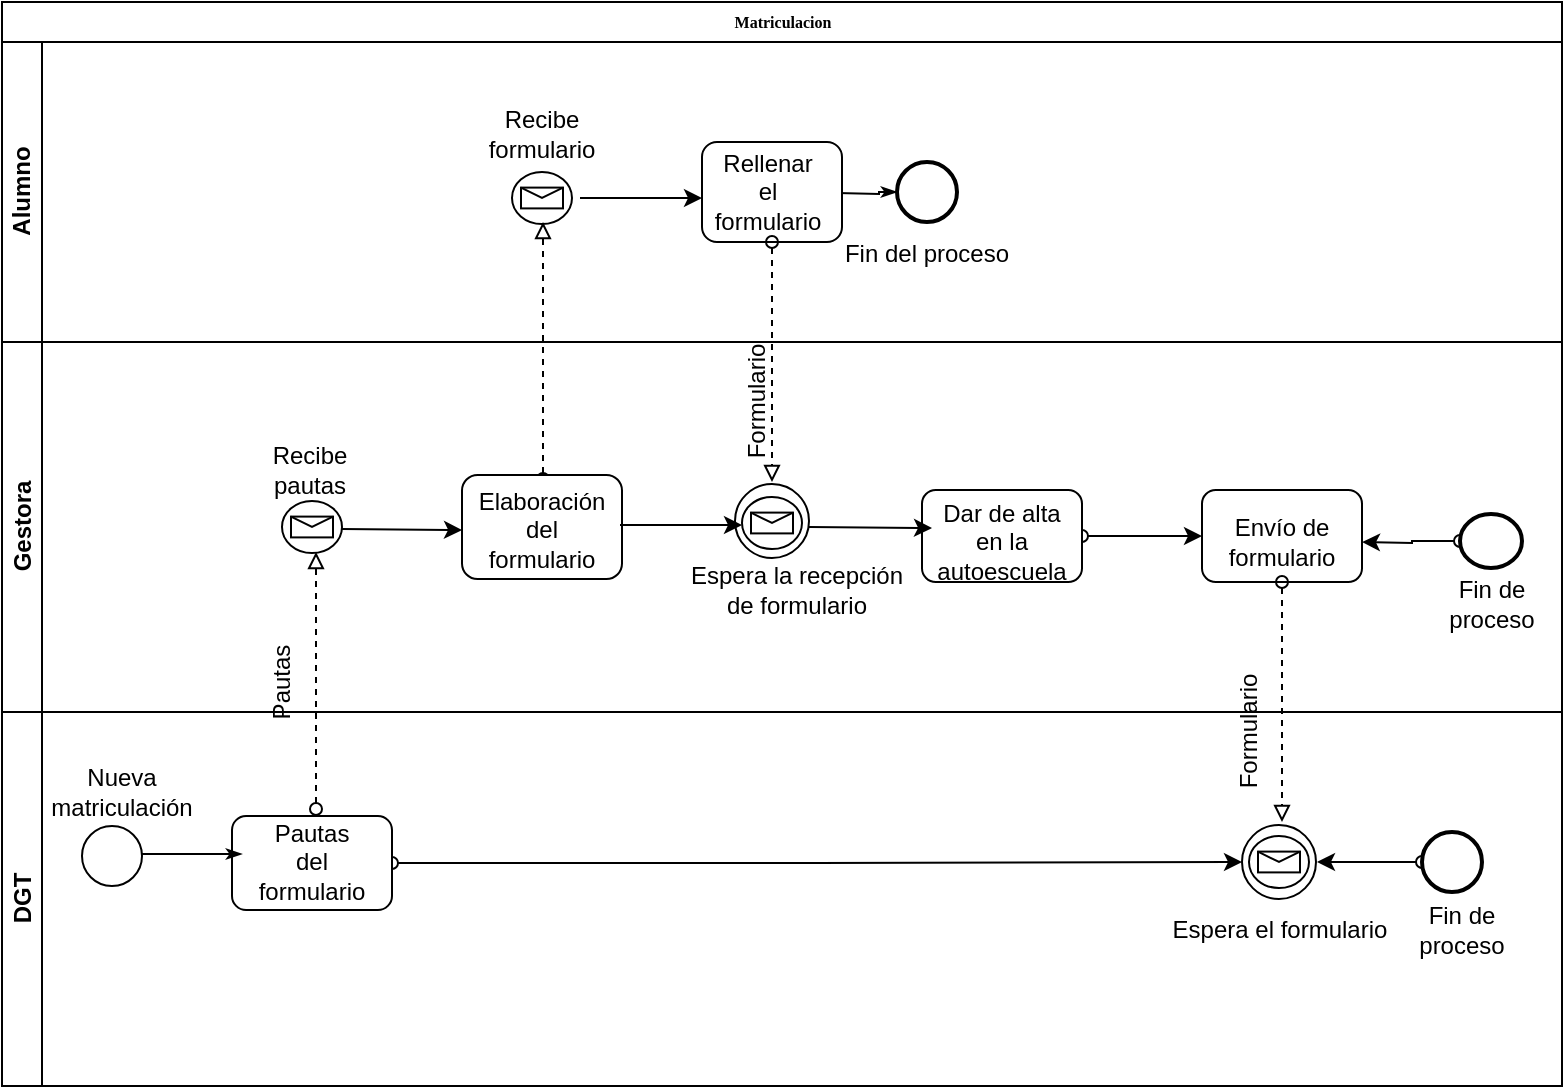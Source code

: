 <mxfile version="12.1.7" type="device" pages="1"><diagram name="Page-1" id="c7488fd3-1785-93aa-aadb-54a6760d102a"><mxGraphModel dx="1024" dy="485" grid="1" gridSize="10" guides="1" tooltips="1" connect="1" arrows="1" fold="1" page="1" pageScale="1" pageWidth="1100" pageHeight="850" background="#ffffff" math="0" shadow="0"><root><mxCell id="0"/><mxCell id="1" parent="0"/><mxCell id="2b4e8129b02d487f-1" value="Matriculacion" style="swimlane;html=1;childLayout=stackLayout;horizontal=1;startSize=20;horizontalStack=0;rounded=0;shadow=0;labelBackgroundColor=none;strokeColor=#000000;strokeWidth=1;fillColor=#ffffff;fontFamily=Verdana;fontSize=8;fontColor=#000000;align=center;" parent="1" vertex="1"><mxGeometry x="180" y="70" width="780" height="542" as="geometry"/></mxCell><mxCell id="2b4e8129b02d487f-2" value="&lt;div&gt;Alumno&lt;/div&gt;" style="swimlane;html=1;startSize=20;horizontal=0;" parent="2b4e8129b02d487f-1" vertex="1"><mxGeometry y="20" width="780" height="150" as="geometry"/></mxCell><mxCell id="2b4e8129b02d487f-20" style="edgeStyle=orthogonalEdgeStyle;rounded=0;html=1;labelBackgroundColor=none;startArrow=none;startFill=0;startSize=5;endArrow=classicThin;endFill=1;endSize=5;jettySize=auto;orthogonalLoop=1;strokeColor=#000000;strokeWidth=1;fontFamily=Verdana;fontSize=8;fontColor=#000000;" parent="2b4e8129b02d487f-2" target="2b4e8129b02d487f-8" edge="1"><mxGeometry relative="1" as="geometry"><mxPoint x="417.5" y="75.5" as="sourcePoint"/></mxGeometry></mxCell><mxCell id="2b4e8129b02d487f-7" value="" style="rounded=1;whiteSpace=wrap;html=1;shadow=0;labelBackgroundColor=none;strokeColor=#000000;strokeWidth=1;fillColor=#ffffff;fontFamily=Verdana;fontSize=8;fontColor=#000000;align=center;" parent="2b4e8129b02d487f-2" vertex="1"><mxGeometry x="350" y="50" width="70" height="50" as="geometry"/></mxCell><mxCell id="2b4e8129b02d487f-8" value="" style="ellipse;whiteSpace=wrap;html=1;rounded=0;shadow=0;labelBackgroundColor=none;strokeColor=#000000;strokeWidth=2;fillColor=#ffffff;fontFamily=Verdana;fontSize=8;fontColor=#000000;align=center;" parent="2b4e8129b02d487f-2" vertex="1"><mxGeometry x="447.5" y="60" width="30" height="30" as="geometry"/></mxCell><mxCell id="YuflgJRQoO6ENukYpwJO-20" value="" style="endArrow=block;dashed=1;html=1;entryX=0.5;entryY=1;entryDx=0;entryDy=0;strokeColor=#000000;endFill=0;startArrow=oval;startFill=0;" parent="2b4e8129b02d487f-2" edge="1"><mxGeometry width="50" height="50" relative="1" as="geometry"><mxPoint x="270.5" y="218.5" as="sourcePoint"/><mxPoint x="270.5" y="90" as="targetPoint"/></mxGeometry></mxCell><mxCell id="YuflgJRQoO6ENukYpwJO-21" value="Rellenar el formulario" style="text;html=1;strokeColor=none;fillColor=none;align=center;verticalAlign=middle;whiteSpace=wrap;rounded=0;" parent="2b4e8129b02d487f-2" vertex="1"><mxGeometry x="362.5" y="65" width="40" height="20" as="geometry"/></mxCell><mxCell id="YuflgJRQoO6ENukYpwJO-26" value="" style="shape=mxgraph.bpmn.shape;html=1;verticalLabelPosition=bottom;labelBackgroundColor=#ffffff;verticalAlign=top;perimeter=ellipsePerimeter;outline=standard;symbol=message;fontFamily=Helvetica;fontSize=12;fontColor=#000000;align=center;strokeColor=#000000;strokeWidth=1;fillColor=none;perimeterSpacing=4;" parent="2b4e8129b02d487f-2" vertex="1"><mxGeometry x="255" y="65" width="30" height="26" as="geometry"/></mxCell><mxCell id="YuflgJRQoO6ENukYpwJO-30" value="Recibe formulario" style="text;html=1;strokeColor=none;fillColor=none;align=center;verticalAlign=middle;whiteSpace=wrap;rounded=0;" parent="2b4e8129b02d487f-2" vertex="1"><mxGeometry x="240" y="30" width="60" height="32" as="geometry"/></mxCell><mxCell id="YuflgJRQoO6ENukYpwJO-31" value="" style="endArrow=classic;html=1;strokeColor=#000000;exitX=1;exitY=0.5;exitDx=0;exitDy=0;" parent="2b4e8129b02d487f-2" source="YuflgJRQoO6ENukYpwJO-26" edge="1"><mxGeometry width="50" height="50" relative="1" as="geometry"><mxPoint x="290" y="110" as="sourcePoint"/><mxPoint x="350" y="78" as="targetPoint"/></mxGeometry></mxCell><mxCell id="YuflgJRQoO6ENukYpwJO-40" value="Fin del proceso" style="text;html=1;strokeColor=none;fillColor=none;align=center;verticalAlign=middle;whiteSpace=wrap;rounded=0;" parent="2b4e8129b02d487f-2" vertex="1"><mxGeometry x="405" y="90" width="115" height="32" as="geometry"/></mxCell><mxCell id="2b4e8129b02d487f-3" value="&lt;div&gt;Gestora&lt;/div&gt;" style="swimlane;html=1;startSize=20;horizontal=0;" parent="2b4e8129b02d487f-1" vertex="1"><mxGeometry y="170" width="780" height="185" as="geometry"/></mxCell><mxCell id="YuflgJRQoO6ENukYpwJO-11" value="Recibe pautas" style="text;html=1;strokeColor=none;fillColor=none;align=center;verticalAlign=middle;whiteSpace=wrap;rounded=0;" parent="2b4e8129b02d487f-3" vertex="1"><mxGeometry x="133.5" y="54" width="40" height="20" as="geometry"/></mxCell><mxCell id="YuflgJRQoO6ENukYpwJO-15" value="" style="shape=mxgraph.bpmn.shape;html=1;verticalLabelPosition=bottom;labelBackgroundColor=#ffffff;verticalAlign=top;perimeter=ellipsePerimeter;outline=standard;symbol=message;fontFamily=Helvetica;fontSize=12;fontColor=#000000;align=center;strokeColor=#000000;strokeWidth=1;fillColor=none;perimeterSpacing=2;" parent="2b4e8129b02d487f-3" vertex="1"><mxGeometry x="140" y="79.5" width="30" height="26" as="geometry"/></mxCell><mxCell id="YuflgJRQoO6ENukYpwJO-16" value="" style="endArrow=classic;html=1;strokeColor=#000000;" parent="2b4e8129b02d487f-3" edge="1"><mxGeometry width="50" height="50" relative="1" as="geometry"><mxPoint x="170" y="93.5" as="sourcePoint"/><mxPoint x="230" y="94" as="targetPoint"/></mxGeometry></mxCell><mxCell id="YuflgJRQoO6ENukYpwJO-17" value="" style="rounded=1;whiteSpace=wrap;html=1;shadow=0;labelBackgroundColor=none;strokeColor=#000000;strokeWidth=1;fillColor=#ffffff;fontFamily=Verdana;fontSize=8;fontColor=#000000;align=center;" parent="2b4e8129b02d487f-3" vertex="1"><mxGeometry x="230" y="66.5" width="80" height="52" as="geometry"/></mxCell><mxCell id="YuflgJRQoO6ENukYpwJO-18" value="Elaboración del formulario" style="text;html=1;strokeColor=none;fillColor=none;align=center;verticalAlign=middle;whiteSpace=wrap;rounded=0;" parent="2b4e8129b02d487f-3" vertex="1"><mxGeometry x="250" y="83.5" width="40" height="20" as="geometry"/></mxCell><mxCell id="YuflgJRQoO6ENukYpwJO-32" value="Pautas" style="text;html=1;strokeColor=none;fillColor=none;align=center;verticalAlign=middle;whiteSpace=wrap;rounded=0;rotation=-90;" parent="2b4e8129b02d487f-3" vertex="1"><mxGeometry x="120" y="160" width="40" height="20" as="geometry"/></mxCell><mxCell id="YuflgJRQoO6ENukYpwJO-33" value="" style="endArrow=block;dashed=1;html=1;strokeColor=#000000;endFill=0;startArrow=oval;startFill=0;exitX=0.5;exitY=1;exitDx=0;exitDy=0;" parent="2b4e8129b02d487f-3" source="2b4e8129b02d487f-7" edge="1"><mxGeometry width="50" height="50" relative="1" as="geometry"><mxPoint x="379.5" y="93.5" as="sourcePoint"/><mxPoint x="385" y="70" as="targetPoint"/></mxGeometry></mxCell><mxCell id="YuflgJRQoO6ENukYpwJO-34" value="Formulario" style="text;html=1;strokeColor=none;fillColor=none;align=center;verticalAlign=middle;whiteSpace=wrap;rounded=0;rotation=-90;" parent="2b4e8129b02d487f-3" vertex="1"><mxGeometry x="357.5" y="20" width="40" height="20" as="geometry"/></mxCell><mxCell id="YuflgJRQoO6ENukYpwJO-25" value="" style="ellipse;whiteSpace=wrap;html=1;aspect=fixed;strokeColor=#000000;strokeWidth=1;" parent="2b4e8129b02d487f-3" vertex="1"><mxGeometry x="366.5" y="71" width="37" height="37" as="geometry"/></mxCell><mxCell id="YuflgJRQoO6ENukYpwJO-36" value="" style="shape=mxgraph.bpmn.shape;html=1;verticalLabelPosition=bottom;labelBackgroundColor=#ffffff;verticalAlign=top;perimeter=ellipsePerimeter;outline=standard;symbol=message;fontFamily=Helvetica;fontSize=12;fontColor=#000000;align=center;strokeColor=#000000;strokeWidth=1;fillColor=none;perimeterSpacing=4;" parent="2b4e8129b02d487f-3" vertex="1"><mxGeometry x="370" y="77.5" width="30" height="26" as="geometry"/></mxCell><mxCell id="YuflgJRQoO6ENukYpwJO-37" value="Espera la recepción de formulario" style="text;html=1;strokeColor=none;fillColor=none;align=center;verticalAlign=middle;whiteSpace=wrap;rounded=0;" parent="2b4e8129b02d487f-3" vertex="1"><mxGeometry x="340" y="108" width="115" height="32" as="geometry"/></mxCell><mxCell id="YuflgJRQoO6ENukYpwJO-38" value="" style="endArrow=classic;html=1;strokeColor=#000000;exitX=1;exitY=0.5;exitDx=0;exitDy=0;" parent="2b4e8129b02d487f-3" edge="1"><mxGeometry width="50" height="50" relative="1" as="geometry"><mxPoint x="309" y="91.5" as="sourcePoint"/><mxPoint x="370" y="91.5" as="targetPoint"/></mxGeometry></mxCell><mxCell id="YuflgJRQoO6ENukYpwJO-48" value="" style="edgeStyle=orthogonalEdgeStyle;rounded=0;orthogonalLoop=1;jettySize=auto;html=1;startArrow=oval;startFill=0;endArrow=classic;endFill=1;strokeColor=#000000;entryX=0;entryY=0.5;entryDx=0;entryDy=0;" parent="2b4e8129b02d487f-3" source="2b4e8129b02d487f-14" target="2b4e8129b02d487f-17" edge="1"><mxGeometry relative="1" as="geometry"/></mxCell><mxCell id="2b4e8129b02d487f-14" value="" style="rounded=1;whiteSpace=wrap;html=1;shadow=0;labelBackgroundColor=none;strokeColor=#000000;strokeWidth=1;fillColor=#ffffff;fontFamily=Verdana;fontSize=8;fontColor=#000000;align=center;" parent="2b4e8129b02d487f-3" vertex="1"><mxGeometry x="460" y="74" width="80" height="46" as="geometry"/></mxCell><mxCell id="YuflgJRQoO6ENukYpwJO-42" value="" style="endArrow=classic;html=1;strokeColor=#000000;exitX=1;exitY=0.5;exitDx=0;exitDy=0;" parent="2b4e8129b02d487f-3" edge="1"><mxGeometry width="50" height="50" relative="1" as="geometry"><mxPoint x="403.5" y="92.5" as="sourcePoint"/><mxPoint x="465" y="93" as="targetPoint"/></mxGeometry></mxCell><mxCell id="YuflgJRQoO6ENukYpwJO-43" value="Dar de alta en la autoescuela" style="text;html=1;strokeColor=none;fillColor=none;align=center;verticalAlign=middle;whiteSpace=wrap;rounded=0;" parent="2b4e8129b02d487f-3" vertex="1"><mxGeometry x="470" y="89" width="60" height="21" as="geometry"/></mxCell><mxCell id="2b4e8129b02d487f-17" value="" style="rounded=1;whiteSpace=wrap;html=1;shadow=0;labelBackgroundColor=none;strokeColor=#000000;strokeWidth=1;fillColor=#ffffff;fontFamily=Verdana;fontSize=8;fontColor=#000000;align=center;" parent="2b4e8129b02d487f-3" vertex="1"><mxGeometry x="600" y="74" width="80" height="46" as="geometry"/></mxCell><mxCell id="YuflgJRQoO6ENukYpwJO-44" value="Envío de formulario" style="text;html=1;strokeColor=none;fillColor=none;align=center;verticalAlign=middle;whiteSpace=wrap;rounded=0;" parent="2b4e8129b02d487f-3" vertex="1"><mxGeometry x="610" y="89.5" width="60" height="21" as="geometry"/></mxCell><mxCell id="YuflgJRQoO6ENukYpwJO-49" value="" style="endArrow=block;dashed=1;html=1;strokeColor=#000000;endFill=0;startArrow=oval;startFill=0;exitX=0.5;exitY=1;exitDx=0;exitDy=0;" parent="2b4e8129b02d487f-3" edge="1"><mxGeometry width="50" height="50" relative="1" as="geometry"><mxPoint x="640" y="120" as="sourcePoint"/><mxPoint x="640" y="240" as="targetPoint"/></mxGeometry></mxCell><mxCell id="YuflgJRQoO6ENukYpwJO-67" value="" style="edgeStyle=orthogonalEdgeStyle;rounded=0;orthogonalLoop=1;jettySize=auto;html=1;startArrow=oval;startFill=0;endArrow=classic;endFill=1;strokeColor=#000000;" parent="2b4e8129b02d487f-3" source="YuflgJRQoO6ENukYpwJO-63" edge="1"><mxGeometry relative="1" as="geometry"><mxPoint x="680" y="100" as="targetPoint"/></mxGeometry></mxCell><mxCell id="YuflgJRQoO6ENukYpwJO-63" value="" style="ellipse;whiteSpace=wrap;html=1;rounded=0;shadow=0;labelBackgroundColor=none;strokeColor=#000000;strokeWidth=2;fillColor=#ffffff;fontFamily=Verdana;fontSize=8;fontColor=#000000;align=center;" parent="2b4e8129b02d487f-3" vertex="1"><mxGeometry x="729" y="86" width="31" height="27" as="geometry"/></mxCell><mxCell id="YuflgJRQoO6ENukYpwJO-66" value="Fin de proceso" style="text;html=1;strokeColor=none;fillColor=none;align=center;verticalAlign=middle;whiteSpace=wrap;rounded=0;rotation=0;direction=west;" parent="2b4e8129b02d487f-3" vertex="1"><mxGeometry x="710" y="120" width="70" height="21" as="geometry"/></mxCell><mxCell id="2b4e8129b02d487f-4" value="DGT" style="swimlane;html=1;startSize=20;horizontal=0;" parent="2b4e8129b02d487f-1" vertex="1"><mxGeometry y="355" width="780" height="187" as="geometry"/></mxCell><mxCell id="2b4e8129b02d487f-28" style="edgeStyle=orthogonalEdgeStyle;rounded=0;html=1;labelBackgroundColor=none;startArrow=none;startFill=0;startSize=5;endArrow=classicThin;endFill=1;endSize=5;jettySize=auto;orthogonalLoop=1;strokeColor=#000000;strokeWidth=1;fontFamily=Verdana;fontSize=8;fontColor=#000000;" parent="2b4e8129b02d487f-4" edge="1"><mxGeometry relative="1" as="geometry"/></mxCell><mxCell id="2b4e8129b02d487f-29" value="Yes" style="edgeStyle=orthogonalEdgeStyle;rounded=0;html=1;entryX=0;entryY=0.5;labelBackgroundColor=none;startArrow=none;startFill=0;startSize=5;endArrow=classicThin;endFill=1;endSize=5;jettySize=auto;orthogonalLoop=1;strokeColor=#000000;strokeWidth=1;fontFamily=Verdana;fontSize=8;fontColor=#000000;" parent="2b4e8129b02d487f-4" edge="1"><mxGeometry x="-0.501" y="6" relative="1" as="geometry"><mxPoint as="offset"/></mxGeometry></mxCell><mxCell id="2b4e8129b02d487f-30" style="edgeStyle=orthogonalEdgeStyle;rounded=0;html=1;labelBackgroundColor=none;startArrow=none;startFill=0;startSize=5;endArrow=classicThin;endFill=1;endSize=5;jettySize=auto;orthogonalLoop=1;strokeColor=#000000;strokeWidth=1;fontFamily=Verdana;fontSize=8;fontColor=#000000;" parent="2b4e8129b02d487f-4" edge="1"><mxGeometry relative="1" as="geometry"/></mxCell><mxCell id="2b4e8129b02d487f-5" value="" style="ellipse;whiteSpace=wrap;html=1;rounded=0;shadow=0;labelBackgroundColor=none;strokeColor=#000000;strokeWidth=1;fillColor=#ffffff;fontFamily=Verdana;fontSize=8;fontColor=#000000;align=center;" parent="2b4e8129b02d487f-4" vertex="1"><mxGeometry x="40" y="57" width="30" height="30" as="geometry"/></mxCell><mxCell id="YuflgJRQoO6ENukYpwJO-2" value="Nueva matriculación" style="text;html=1;strokeColor=none;fillColor=none;align=center;verticalAlign=middle;whiteSpace=wrap;rounded=0;" parent="2b4e8129b02d487f-4" vertex="1"><mxGeometry x="40" y="30" width="40" height="20" as="geometry"/></mxCell><mxCell id="YuflgJRQoO6ENukYpwJO-55" value="" style="edgeStyle=orthogonalEdgeStyle;rounded=0;orthogonalLoop=1;jettySize=auto;html=1;startArrow=oval;startFill=0;endArrow=classic;endFill=1;strokeColor=#000000;entryX=0;entryY=0.5;entryDx=0;entryDy=0;" parent="2b4e8129b02d487f-4" source="YuflgJRQoO6ENukYpwJO-4" target="YuflgJRQoO6ENukYpwJO-52" edge="1"><mxGeometry relative="1" as="geometry"><mxPoint x="600" y="65" as="targetPoint"/></mxGeometry></mxCell><mxCell id="YuflgJRQoO6ENukYpwJO-4" value="" style="rounded=1;whiteSpace=wrap;html=1;shadow=0;labelBackgroundColor=none;strokeColor=#000000;strokeWidth=1;fillColor=#ffffff;fontFamily=Verdana;fontSize=8;fontColor=#000000;align=center;" parent="2b4e8129b02d487f-4" vertex="1"><mxGeometry x="115" y="52" width="80" height="47" as="geometry"/></mxCell><mxCell id="YuflgJRQoO6ENukYpwJO-5" style="edgeStyle=orthogonalEdgeStyle;rounded=0;html=1;labelBackgroundColor=none;startArrow=none;startFill=0;startSize=5;endArrow=classicThin;endFill=1;endSize=5;jettySize=auto;orthogonalLoop=1;strokeColor=#000000;strokeWidth=1;fontFamily=Verdana;fontSize=8;fontColor=#000000;" parent="2b4e8129b02d487f-4" edge="1"><mxGeometry relative="1" as="geometry"><mxPoint x="70" y="71" as="sourcePoint"/><mxPoint x="120" y="71" as="targetPoint"/></mxGeometry></mxCell><mxCell id="YuflgJRQoO6ENukYpwJO-6" value="Pautas del formulario" style="text;html=1;strokeColor=none;fillColor=none;align=center;verticalAlign=middle;whiteSpace=wrap;rounded=0;" parent="2b4e8129b02d487f-4" vertex="1"><mxGeometry x="135" y="65" width="40" height="20" as="geometry"/></mxCell><mxCell id="YuflgJRQoO6ENukYpwJO-8" value="" style="endArrow=block;dashed=1;html=1;entryX=0.5;entryY=1;entryDx=0;entryDy=0;strokeColor=#000000;endFill=0;startArrow=oval;startFill=0;" parent="2b4e8129b02d487f-4" edge="1"><mxGeometry width="50" height="50" relative="1" as="geometry"><mxPoint x="157" y="48.5" as="sourcePoint"/><mxPoint x="157" y="-80" as="targetPoint"/></mxGeometry></mxCell><mxCell id="YuflgJRQoO6ENukYpwJO-52" value="" style="ellipse;whiteSpace=wrap;html=1;aspect=fixed;strokeColor=#000000;strokeWidth=1;" parent="2b4e8129b02d487f-4" vertex="1"><mxGeometry x="620" y="56.5" width="37" height="37" as="geometry"/></mxCell><mxCell id="YuflgJRQoO6ENukYpwJO-53" value="" style="shape=mxgraph.bpmn.shape;html=1;verticalLabelPosition=bottom;labelBackgroundColor=#ffffff;verticalAlign=top;perimeter=ellipsePerimeter;outline=standard;symbol=message;fontFamily=Helvetica;fontSize=12;fontColor=#000000;align=center;strokeColor=#000000;strokeWidth=1;fillColor=none;perimeterSpacing=4;" parent="2b4e8129b02d487f-4" vertex="1"><mxGeometry x="623.5" y="62" width="30" height="26" as="geometry"/></mxCell><mxCell id="YuflgJRQoO6ENukYpwJO-56" value="Formulario" style="text;html=1;strokeColor=none;fillColor=none;align=center;verticalAlign=middle;whiteSpace=wrap;rounded=0;rotation=-90;" parent="2b4e8129b02d487f-4" vertex="1"><mxGeometry x="603.5" width="40" height="20" as="geometry"/></mxCell><mxCell id="YuflgJRQoO6ENukYpwJO-59" value="Espera el formulario" style="text;html=1;strokeColor=none;fillColor=none;align=center;verticalAlign=middle;whiteSpace=wrap;rounded=0;rotation=0;direction=west;" parent="2b4e8129b02d487f-4" vertex="1"><mxGeometry x="582.5" y="99" width="112" height="20" as="geometry"/></mxCell><mxCell id="YuflgJRQoO6ENukYpwJO-61" value="" style="edgeStyle=orthogonalEdgeStyle;rounded=0;orthogonalLoop=1;jettySize=auto;html=1;startArrow=oval;startFill=0;endArrow=classic;endFill=1;strokeColor=#000000;" parent="2b4e8129b02d487f-4" source="YuflgJRQoO6ENukYpwJO-60" target="YuflgJRQoO6ENukYpwJO-53" edge="1"><mxGeometry relative="1" as="geometry"/></mxCell><mxCell id="YuflgJRQoO6ENukYpwJO-60" value="" style="ellipse;whiteSpace=wrap;html=1;rounded=0;shadow=0;labelBackgroundColor=none;strokeColor=#000000;strokeWidth=2;fillColor=#ffffff;fontFamily=Verdana;fontSize=8;fontColor=#000000;align=center;" parent="2b4e8129b02d487f-4" vertex="1"><mxGeometry x="710" y="60" width="30" height="30" as="geometry"/></mxCell><mxCell id="YuflgJRQoO6ENukYpwJO-62" value="Fin de proceso" style="text;html=1;strokeColor=none;fillColor=none;align=center;verticalAlign=middle;whiteSpace=wrap;rounded=0;rotation=0;direction=west;" parent="2b4e8129b02d487f-4" vertex="1"><mxGeometry x="694.5" y="98.5" width="70" height="21" as="geometry"/></mxCell></root></mxGraphModel></diagram></mxfile>